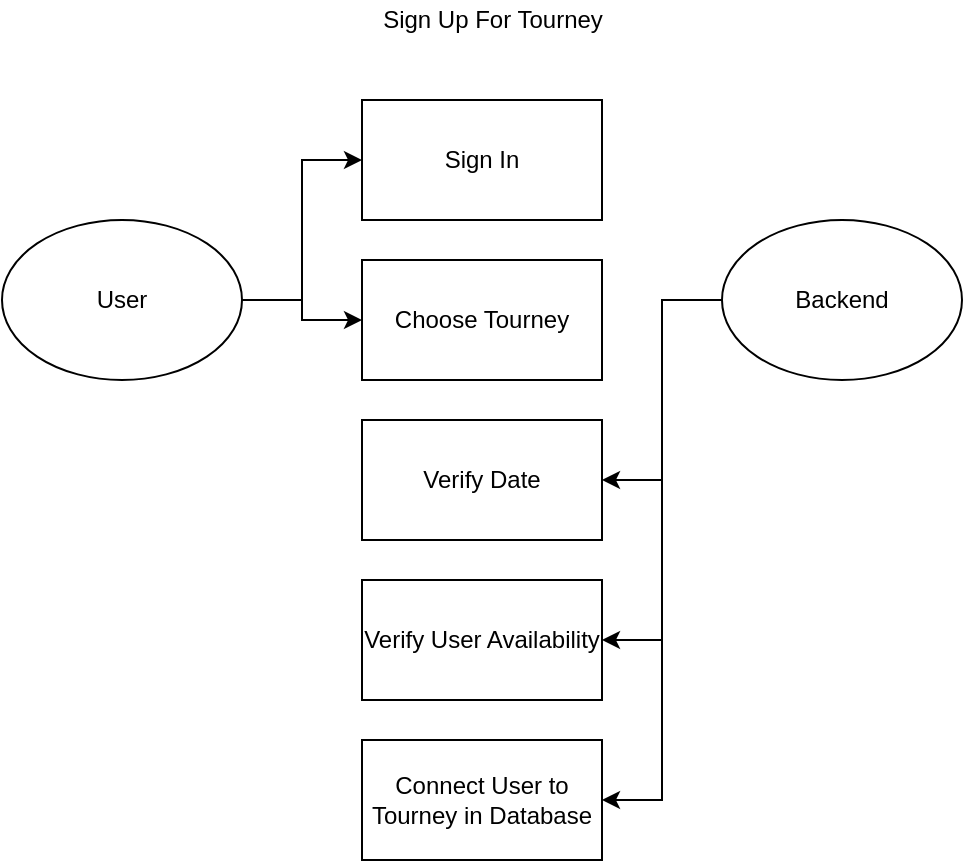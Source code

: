 <mxfile version="15.1.4" type="device"><diagram id="Zkzi0uvIt2Mc9eD-zJ6R" name="Page-1"><mxGraphModel dx="708" dy="615" grid="1" gridSize="10" guides="1" tooltips="1" connect="1" arrows="1" fold="1" page="1" pageScale="1" pageWidth="1100" pageHeight="850" math="0" shadow="0"><root><mxCell id="0"/><mxCell id="1" parent="0"/><mxCell id="3l3zuBmOCpmFUMONUjff-10" style="edgeStyle=orthogonalEdgeStyle;rounded=0;orthogonalLoop=1;jettySize=auto;html=1;exitX=1;exitY=0.5;exitDx=0;exitDy=0;entryX=0;entryY=0.5;entryDx=0;entryDy=0;" edge="1" parent="1" source="3l3zuBmOCpmFUMONUjff-1" target="3l3zuBmOCpmFUMONUjff-4"><mxGeometry relative="1" as="geometry"/></mxCell><mxCell id="3l3zuBmOCpmFUMONUjff-11" style="edgeStyle=orthogonalEdgeStyle;rounded=0;orthogonalLoop=1;jettySize=auto;html=1;exitX=1;exitY=0.5;exitDx=0;exitDy=0;" edge="1" parent="1" source="3l3zuBmOCpmFUMONUjff-1" target="3l3zuBmOCpmFUMONUjff-5"><mxGeometry relative="1" as="geometry"/></mxCell><mxCell id="3l3zuBmOCpmFUMONUjff-1" value="User" style="ellipse;whiteSpace=wrap;html=1;" vertex="1" parent="1"><mxGeometry x="80" y="220" width="120" height="80" as="geometry"/></mxCell><mxCell id="3l3zuBmOCpmFUMONUjff-12" style="edgeStyle=orthogonalEdgeStyle;rounded=0;orthogonalLoop=1;jettySize=auto;html=1;exitX=0;exitY=0.5;exitDx=0;exitDy=0;entryX=1;entryY=0.5;entryDx=0;entryDy=0;" edge="1" parent="1" source="3l3zuBmOCpmFUMONUjff-2" target="3l3zuBmOCpmFUMONUjff-6"><mxGeometry relative="1" as="geometry"/></mxCell><mxCell id="3l3zuBmOCpmFUMONUjff-13" style="edgeStyle=orthogonalEdgeStyle;rounded=0;orthogonalLoop=1;jettySize=auto;html=1;exitX=0;exitY=0.5;exitDx=0;exitDy=0;entryX=1;entryY=0.5;entryDx=0;entryDy=0;" edge="1" parent="1" source="3l3zuBmOCpmFUMONUjff-2" target="3l3zuBmOCpmFUMONUjff-7"><mxGeometry relative="1" as="geometry"/></mxCell><mxCell id="3l3zuBmOCpmFUMONUjff-14" style="edgeStyle=orthogonalEdgeStyle;rounded=0;orthogonalLoop=1;jettySize=auto;html=1;exitX=0;exitY=0.5;exitDx=0;exitDy=0;entryX=1;entryY=0.5;entryDx=0;entryDy=0;" edge="1" parent="1" source="3l3zuBmOCpmFUMONUjff-2" target="3l3zuBmOCpmFUMONUjff-8"><mxGeometry relative="1" as="geometry"/></mxCell><mxCell id="3l3zuBmOCpmFUMONUjff-2" value="Backend" style="ellipse;whiteSpace=wrap;html=1;" vertex="1" parent="1"><mxGeometry x="440" y="220" width="120" height="80" as="geometry"/></mxCell><mxCell id="3l3zuBmOCpmFUMONUjff-4" value="Sign In" style="rounded=0;whiteSpace=wrap;html=1;" vertex="1" parent="1"><mxGeometry x="260" y="160" width="120" height="60" as="geometry"/></mxCell><mxCell id="3l3zuBmOCpmFUMONUjff-5" value="Choose Tourney" style="rounded=0;whiteSpace=wrap;html=1;" vertex="1" parent="1"><mxGeometry x="260" y="240" width="120" height="60" as="geometry"/></mxCell><mxCell id="3l3zuBmOCpmFUMONUjff-6" value="Verify Date" style="rounded=0;whiteSpace=wrap;html=1;" vertex="1" parent="1"><mxGeometry x="260" y="320" width="120" height="60" as="geometry"/></mxCell><mxCell id="3l3zuBmOCpmFUMONUjff-7" value="Verify User Availability" style="rounded=0;whiteSpace=wrap;html=1;" vertex="1" parent="1"><mxGeometry x="260" y="400" width="120" height="60" as="geometry"/></mxCell><mxCell id="3l3zuBmOCpmFUMONUjff-8" value="Connect User to Tourney in Database" style="rounded=0;whiteSpace=wrap;html=1;" vertex="1" parent="1"><mxGeometry x="260" y="480" width="120" height="60" as="geometry"/></mxCell><mxCell id="3l3zuBmOCpmFUMONUjff-15" value="Sign Up For Tourney" style="text;html=1;align=center;verticalAlign=middle;resizable=0;points=[];autosize=1;strokeColor=none;fillColor=none;" vertex="1" parent="1"><mxGeometry x="260" y="110" width="130" height="20" as="geometry"/></mxCell></root></mxGraphModel></diagram></mxfile>